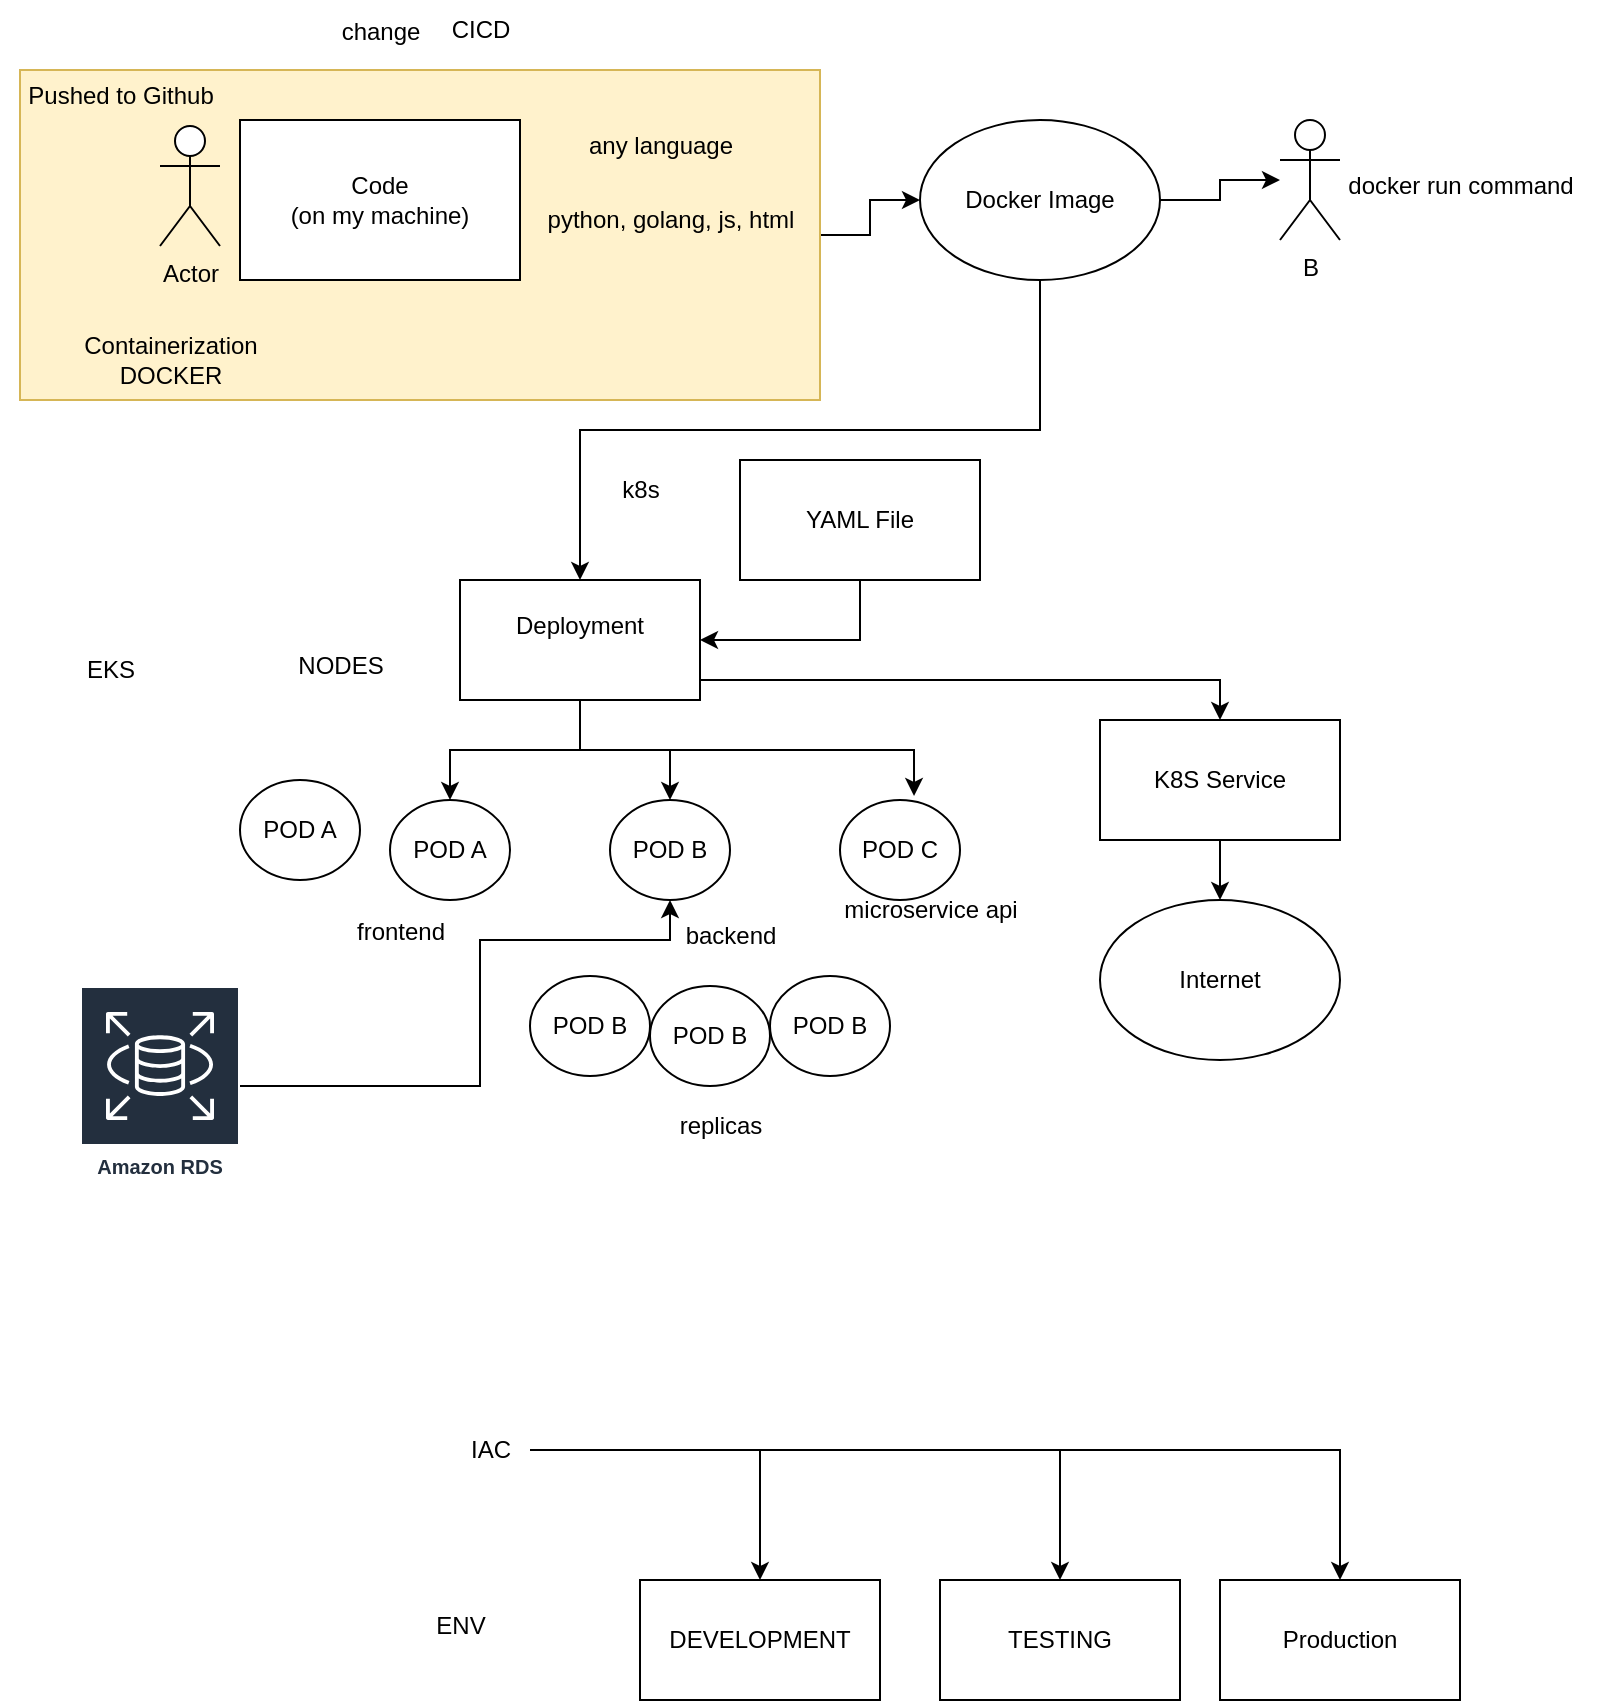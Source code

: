 <mxfile version="24.2.2" type="github">
  <diagram name="Page-1" id="ArfTqPwrr__ab3kiTaRK">
    <mxGraphModel dx="880" dy="460" grid="1" gridSize="10" guides="1" tooltips="1" connect="1" arrows="1" fold="1" page="1" pageScale="1" pageWidth="850" pageHeight="1100" math="0" shadow="0">
      <root>
        <mxCell id="0" />
        <mxCell id="1" parent="0" />
        <mxCell id="-LYTg9h_E6YTm_OQNDin-15" style="edgeStyle=orthogonalEdgeStyle;rounded=0;orthogonalLoop=1;jettySize=auto;html=1;exitX=1;exitY=0.5;exitDx=0;exitDy=0;entryX=0;entryY=0.5;entryDx=0;entryDy=0;" edge="1" parent="1" source="-LYTg9h_E6YTm_OQNDin-6" target="-LYTg9h_E6YTm_OQNDin-8">
          <mxGeometry relative="1" as="geometry" />
        </mxCell>
        <mxCell id="-LYTg9h_E6YTm_OQNDin-6" value="" style="rounded=0;whiteSpace=wrap;html=1;fillColor=#fff2cc;strokeColor=#d6b656;" vertex="1" parent="1">
          <mxGeometry x="50" y="35" width="400" height="165" as="geometry" />
        </mxCell>
        <mxCell id="-LYTg9h_E6YTm_OQNDin-1" value="&lt;div&gt;Code&lt;br&gt;(on my machine)&lt;/div&gt;" style="rounded=0;whiteSpace=wrap;html=1;" vertex="1" parent="1">
          <mxGeometry x="160" y="60" width="140" height="80" as="geometry" />
        </mxCell>
        <mxCell id="-LYTg9h_E6YTm_OQNDin-2" value="python, golang, js, html" style="text;html=1;align=center;verticalAlign=middle;resizable=0;points=[];autosize=1;strokeColor=none;fillColor=none;" vertex="1" parent="1">
          <mxGeometry x="300" y="95" width="150" height="30" as="geometry" />
        </mxCell>
        <mxCell id="-LYTg9h_E6YTm_OQNDin-3" value="any language&lt;div&gt;&lt;br&gt;&lt;/div&gt;" style="text;html=1;align=center;verticalAlign=middle;resizable=0;points=[];autosize=1;strokeColor=none;fillColor=none;" vertex="1" parent="1">
          <mxGeometry x="320" y="60" width="100" height="40" as="geometry" />
        </mxCell>
        <mxCell id="-LYTg9h_E6YTm_OQNDin-23" style="edgeStyle=orthogonalEdgeStyle;rounded=0;orthogonalLoop=1;jettySize=auto;html=1;exitX=0.5;exitY=1;exitDx=0;exitDy=0;entryX=0.5;entryY=0;entryDx=0;entryDy=0;" edge="1" parent="1" source="-LYTg9h_E6YTm_OQNDin-4" target="-LYTg9h_E6YTm_OQNDin-20">
          <mxGeometry relative="1" as="geometry" />
        </mxCell>
        <mxCell id="-LYTg9h_E6YTm_OQNDin-24" style="edgeStyle=orthogonalEdgeStyle;rounded=0;orthogonalLoop=1;jettySize=auto;html=1;exitX=0.5;exitY=1;exitDx=0;exitDy=0;entryX=0.5;entryY=0;entryDx=0;entryDy=0;" edge="1" parent="1" source="-LYTg9h_E6YTm_OQNDin-4" target="-LYTg9h_E6YTm_OQNDin-21">
          <mxGeometry relative="1" as="geometry" />
        </mxCell>
        <mxCell id="-LYTg9h_E6YTm_OQNDin-34" style="edgeStyle=orthogonalEdgeStyle;rounded=0;orthogonalLoop=1;jettySize=auto;html=1;exitX=1;exitY=1;exitDx=0;exitDy=0;entryX=0.5;entryY=0;entryDx=0;entryDy=0;" edge="1" parent="1" source="-LYTg9h_E6YTm_OQNDin-4" target="-LYTg9h_E6YTm_OQNDin-33">
          <mxGeometry relative="1" as="geometry">
            <Array as="points">
              <mxPoint x="390" y="340" />
              <mxPoint x="650" y="340" />
            </Array>
          </mxGeometry>
        </mxCell>
        <mxCell id="-LYTg9h_E6YTm_OQNDin-4" value="&lt;div&gt;Deployment&lt;/div&gt;&lt;div&gt;&lt;br&gt;&lt;/div&gt;" style="rounded=0;whiteSpace=wrap;html=1;" vertex="1" parent="1">
          <mxGeometry x="270" y="290" width="120" height="60" as="geometry" />
        </mxCell>
        <mxCell id="-LYTg9h_E6YTm_OQNDin-7" value="Containerization&lt;br&gt;DOCKER" style="text;html=1;align=center;verticalAlign=middle;resizable=0;points=[];autosize=1;strokeColor=none;fillColor=none;" vertex="1" parent="1">
          <mxGeometry x="70" y="160" width="110" height="40" as="geometry" />
        </mxCell>
        <mxCell id="-LYTg9h_E6YTm_OQNDin-13" style="edgeStyle=orthogonalEdgeStyle;rounded=0;orthogonalLoop=1;jettySize=auto;html=1;exitX=1;exitY=0.5;exitDx=0;exitDy=0;" edge="1" parent="1" source="-LYTg9h_E6YTm_OQNDin-8" target="-LYTg9h_E6YTm_OQNDin-9">
          <mxGeometry relative="1" as="geometry" />
        </mxCell>
        <mxCell id="-LYTg9h_E6YTm_OQNDin-16" style="edgeStyle=orthogonalEdgeStyle;rounded=0;orthogonalLoop=1;jettySize=auto;html=1;exitX=0.5;exitY=1;exitDx=0;exitDy=0;entryX=0.5;entryY=0;entryDx=0;entryDy=0;" edge="1" parent="1" source="-LYTg9h_E6YTm_OQNDin-8" target="-LYTg9h_E6YTm_OQNDin-4">
          <mxGeometry relative="1" as="geometry" />
        </mxCell>
        <mxCell id="-LYTg9h_E6YTm_OQNDin-8" value="Docker Image" style="ellipse;whiteSpace=wrap;html=1;" vertex="1" parent="1">
          <mxGeometry x="500" y="60" width="120" height="80" as="geometry" />
        </mxCell>
        <mxCell id="-LYTg9h_E6YTm_OQNDin-9" value="B" style="shape=umlActor;verticalLabelPosition=bottom;verticalAlign=top;html=1;outlineConnect=0;" vertex="1" parent="1">
          <mxGeometry x="680" y="60" width="30" height="60" as="geometry" />
        </mxCell>
        <mxCell id="-LYTg9h_E6YTm_OQNDin-10" value="Actor" style="shape=umlActor;verticalLabelPosition=bottom;verticalAlign=top;html=1;outlineConnect=0;" vertex="1" parent="1">
          <mxGeometry x="120" y="63" width="30" height="60" as="geometry" />
        </mxCell>
        <mxCell id="-LYTg9h_E6YTm_OQNDin-14" value="docker run command" style="text;html=1;align=center;verticalAlign=middle;resizable=0;points=[];autosize=1;strokeColor=none;fillColor=none;" vertex="1" parent="1">
          <mxGeometry x="700" y="78" width="140" height="30" as="geometry" />
        </mxCell>
        <mxCell id="-LYTg9h_E6YTm_OQNDin-17" value="k8s" style="text;html=1;align=center;verticalAlign=middle;resizable=0;points=[];autosize=1;strokeColor=none;fillColor=none;" vertex="1" parent="1">
          <mxGeometry x="340" y="230" width="40" height="30" as="geometry" />
        </mxCell>
        <mxCell id="-LYTg9h_E6YTm_OQNDin-19" style="edgeStyle=orthogonalEdgeStyle;rounded=0;orthogonalLoop=1;jettySize=auto;html=1;exitX=0.5;exitY=1;exitDx=0;exitDy=0;entryX=1;entryY=0.5;entryDx=0;entryDy=0;" edge="1" parent="1" source="-LYTg9h_E6YTm_OQNDin-18" target="-LYTg9h_E6YTm_OQNDin-4">
          <mxGeometry relative="1" as="geometry" />
        </mxCell>
        <mxCell id="-LYTg9h_E6YTm_OQNDin-18" value="YAML File" style="rounded=0;whiteSpace=wrap;html=1;" vertex="1" parent="1">
          <mxGeometry x="410" y="230" width="120" height="60" as="geometry" />
        </mxCell>
        <mxCell id="-LYTg9h_E6YTm_OQNDin-20" value="POD A" style="ellipse;whiteSpace=wrap;html=1;" vertex="1" parent="1">
          <mxGeometry x="235" y="400" width="60" height="50" as="geometry" />
        </mxCell>
        <mxCell id="-LYTg9h_E6YTm_OQNDin-21" value="POD B" style="ellipse;whiteSpace=wrap;html=1;" vertex="1" parent="1">
          <mxGeometry x="345" y="400" width="60" height="50" as="geometry" />
        </mxCell>
        <mxCell id="-LYTg9h_E6YTm_OQNDin-22" value="POD C" style="ellipse;whiteSpace=wrap;html=1;" vertex="1" parent="1">
          <mxGeometry x="460" y="400" width="60" height="50" as="geometry" />
        </mxCell>
        <mxCell id="-LYTg9h_E6YTm_OQNDin-25" style="edgeStyle=orthogonalEdgeStyle;rounded=0;orthogonalLoop=1;jettySize=auto;html=1;exitX=0.5;exitY=1;exitDx=0;exitDy=0;entryX=0.617;entryY=-0.04;entryDx=0;entryDy=0;entryPerimeter=0;" edge="1" parent="1" source="-LYTg9h_E6YTm_OQNDin-4" target="-LYTg9h_E6YTm_OQNDin-22">
          <mxGeometry relative="1" as="geometry" />
        </mxCell>
        <mxCell id="-LYTg9h_E6YTm_OQNDin-26" value="frontend&lt;div&gt;&lt;br&gt;&lt;/div&gt;" style="text;html=1;align=center;verticalAlign=middle;resizable=0;points=[];autosize=1;strokeColor=none;fillColor=none;" vertex="1" parent="1">
          <mxGeometry x="205" y="453" width="70" height="40" as="geometry" />
        </mxCell>
        <mxCell id="-LYTg9h_E6YTm_OQNDin-27" value="backend" style="text;html=1;align=center;verticalAlign=middle;resizable=0;points=[];autosize=1;strokeColor=none;fillColor=none;" vertex="1" parent="1">
          <mxGeometry x="370" y="453" width="70" height="30" as="geometry" />
        </mxCell>
        <mxCell id="-LYTg9h_E6YTm_OQNDin-28" value="microservice api" style="text;html=1;align=center;verticalAlign=middle;resizable=0;points=[];autosize=1;strokeColor=none;fillColor=none;" vertex="1" parent="1">
          <mxGeometry x="450" y="440" width="110" height="30" as="geometry" />
        </mxCell>
        <mxCell id="-LYTg9h_E6YTm_OQNDin-29" value="POD A" style="ellipse;whiteSpace=wrap;html=1;" vertex="1" parent="1">
          <mxGeometry x="160" y="390" width="60" height="50" as="geometry" />
        </mxCell>
        <mxCell id="-LYTg9h_E6YTm_OQNDin-30" value="POD B" style="ellipse;whiteSpace=wrap;html=1;" vertex="1" parent="1">
          <mxGeometry x="425" y="488" width="60" height="50" as="geometry" />
        </mxCell>
        <mxCell id="-LYTg9h_E6YTm_OQNDin-31" value="POD B" style="ellipse;whiteSpace=wrap;html=1;" vertex="1" parent="1">
          <mxGeometry x="365" y="493" width="60" height="50" as="geometry" />
        </mxCell>
        <mxCell id="-LYTg9h_E6YTm_OQNDin-32" value="POD B" style="ellipse;whiteSpace=wrap;html=1;" vertex="1" parent="1">
          <mxGeometry x="305" y="488" width="60" height="50" as="geometry" />
        </mxCell>
        <mxCell id="-LYTg9h_E6YTm_OQNDin-56" style="edgeStyle=orthogonalEdgeStyle;rounded=0;orthogonalLoop=1;jettySize=auto;html=1;exitX=0.5;exitY=1;exitDx=0;exitDy=0;" edge="1" parent="1" source="-LYTg9h_E6YTm_OQNDin-33" target="-LYTg9h_E6YTm_OQNDin-36">
          <mxGeometry relative="1" as="geometry" />
        </mxCell>
        <mxCell id="-LYTg9h_E6YTm_OQNDin-33" value="K8S Service" style="rounded=0;whiteSpace=wrap;html=1;" vertex="1" parent="1">
          <mxGeometry x="590" y="360" width="120" height="60" as="geometry" />
        </mxCell>
        <mxCell id="-LYTg9h_E6YTm_OQNDin-36" value="Internet" style="ellipse;whiteSpace=wrap;html=1;" vertex="1" parent="1">
          <mxGeometry x="590" y="450" width="120" height="80" as="geometry" />
        </mxCell>
        <mxCell id="-LYTg9h_E6YTm_OQNDin-37" value="&lt;div&gt;EKS&lt;/div&gt;" style="text;html=1;align=center;verticalAlign=middle;resizable=0;points=[];autosize=1;strokeColor=none;fillColor=none;" vertex="1" parent="1">
          <mxGeometry x="70" y="320" width="50" height="30" as="geometry" />
        </mxCell>
        <mxCell id="-LYTg9h_E6YTm_OQNDin-38" value="NODES" style="text;html=1;align=center;verticalAlign=middle;resizable=0;points=[];autosize=1;strokeColor=none;fillColor=none;" vertex="1" parent="1">
          <mxGeometry x="175" y="318" width="70" height="30" as="geometry" />
        </mxCell>
        <mxCell id="-LYTg9h_E6YTm_OQNDin-39" value="change&lt;div&gt;&lt;br&gt;&lt;/div&gt;" style="text;html=1;align=center;verticalAlign=middle;resizable=0;points=[];autosize=1;strokeColor=none;fillColor=none;" vertex="1" parent="1">
          <mxGeometry x="200" y="3" width="60" height="40" as="geometry" />
        </mxCell>
        <mxCell id="-LYTg9h_E6YTm_OQNDin-40" value="CICD" style="text;html=1;align=center;verticalAlign=middle;resizable=0;points=[];autosize=1;strokeColor=none;fillColor=none;" vertex="1" parent="1">
          <mxGeometry x="255" width="50" height="30" as="geometry" />
        </mxCell>
        <mxCell id="-LYTg9h_E6YTm_OQNDin-41" value="Pushed to Github" style="text;html=1;align=center;verticalAlign=middle;resizable=0;points=[];autosize=1;strokeColor=none;fillColor=none;" vertex="1" parent="1">
          <mxGeometry x="40" y="33" width="120" height="30" as="geometry" />
        </mxCell>
        <mxCell id="-LYTg9h_E6YTm_OQNDin-44" style="edgeStyle=orthogonalEdgeStyle;rounded=0;orthogonalLoop=1;jettySize=auto;html=1;entryX=0.5;entryY=1;entryDx=0;entryDy=0;" edge="1" parent="1" source="-LYTg9h_E6YTm_OQNDin-42" target="-LYTg9h_E6YTm_OQNDin-21">
          <mxGeometry relative="1" as="geometry">
            <Array as="points">
              <mxPoint x="280" y="543" />
              <mxPoint x="280" y="470" />
              <mxPoint x="375" y="470" />
            </Array>
          </mxGeometry>
        </mxCell>
        <mxCell id="-LYTg9h_E6YTm_OQNDin-42" value="Amazon RDS" style="sketch=0;outlineConnect=0;fontColor=#232F3E;gradientColor=none;strokeColor=#ffffff;fillColor=#232F3E;dashed=0;verticalLabelPosition=middle;verticalAlign=bottom;align=center;html=1;whiteSpace=wrap;fontSize=10;fontStyle=1;spacing=3;shape=mxgraph.aws4.productIcon;prIcon=mxgraph.aws4.rds;" vertex="1" parent="1">
          <mxGeometry x="80" y="493" width="80" height="100" as="geometry" />
        </mxCell>
        <mxCell id="-LYTg9h_E6YTm_OQNDin-45" value="ENV" style="text;html=1;align=center;verticalAlign=middle;resizable=0;points=[];autosize=1;strokeColor=none;fillColor=none;" vertex="1" parent="1">
          <mxGeometry x="245" y="798" width="50" height="30" as="geometry" />
        </mxCell>
        <mxCell id="-LYTg9h_E6YTm_OQNDin-46" value="DEVELOPMENT" style="rounded=0;whiteSpace=wrap;html=1;" vertex="1" parent="1">
          <mxGeometry x="360" y="790" width="120" height="60" as="geometry" />
        </mxCell>
        <mxCell id="-LYTg9h_E6YTm_OQNDin-48" value="TESTING" style="rounded=0;whiteSpace=wrap;html=1;" vertex="1" parent="1">
          <mxGeometry x="510" y="790" width="120" height="60" as="geometry" />
        </mxCell>
        <mxCell id="-LYTg9h_E6YTm_OQNDin-49" value="Production" style="rounded=0;whiteSpace=wrap;html=1;" vertex="1" parent="1">
          <mxGeometry x="650" y="790" width="120" height="60" as="geometry" />
        </mxCell>
        <mxCell id="-LYTg9h_E6YTm_OQNDin-51" style="edgeStyle=orthogonalEdgeStyle;rounded=0;orthogonalLoop=1;jettySize=auto;html=1;entryX=0.5;entryY=0;entryDx=0;entryDy=0;" edge="1" parent="1" source="-LYTg9h_E6YTm_OQNDin-50" target="-LYTg9h_E6YTm_OQNDin-46">
          <mxGeometry relative="1" as="geometry" />
        </mxCell>
        <mxCell id="-LYTg9h_E6YTm_OQNDin-52" style="edgeStyle=orthogonalEdgeStyle;rounded=0;orthogonalLoop=1;jettySize=auto;html=1;" edge="1" parent="1" source="-LYTg9h_E6YTm_OQNDin-50" target="-LYTg9h_E6YTm_OQNDin-48">
          <mxGeometry relative="1" as="geometry" />
        </mxCell>
        <mxCell id="-LYTg9h_E6YTm_OQNDin-53" style="edgeStyle=orthogonalEdgeStyle;rounded=0;orthogonalLoop=1;jettySize=auto;html=1;" edge="1" parent="1" source="-LYTg9h_E6YTm_OQNDin-50" target="-LYTg9h_E6YTm_OQNDin-49">
          <mxGeometry relative="1" as="geometry" />
        </mxCell>
        <mxCell id="-LYTg9h_E6YTm_OQNDin-50" value="IAC" style="text;html=1;align=center;verticalAlign=middle;resizable=0;points=[];autosize=1;strokeColor=none;fillColor=none;" vertex="1" parent="1">
          <mxGeometry x="265" y="710" width="40" height="30" as="geometry" />
        </mxCell>
        <mxCell id="-LYTg9h_E6YTm_OQNDin-54" value="replicas" style="text;html=1;align=center;verticalAlign=middle;resizable=0;points=[];autosize=1;strokeColor=none;fillColor=none;" vertex="1" parent="1">
          <mxGeometry x="370" y="548" width="60" height="30" as="geometry" />
        </mxCell>
      </root>
    </mxGraphModel>
  </diagram>
</mxfile>
